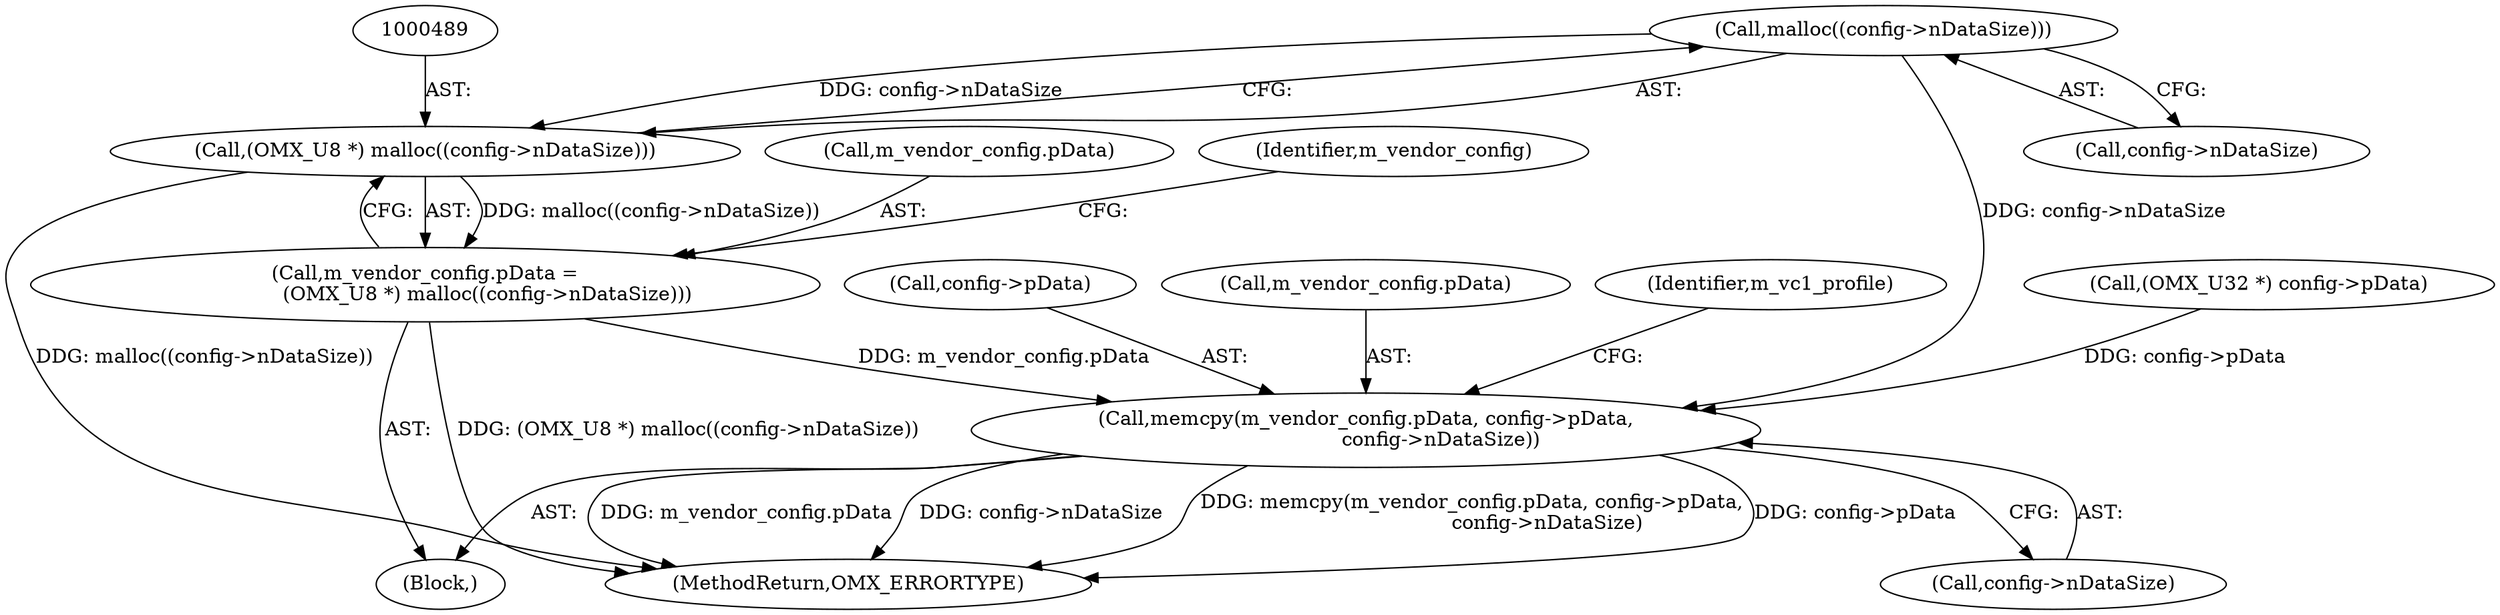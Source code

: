 digraph "0_Android_f22c2a0f0f9e030c240468d9d18b9297f001bcf0@API" {
"1000490" [label="(Call,malloc((config->nDataSize)))"];
"1000488" [label="(Call,(OMX_U8 *) malloc((config->nDataSize)))"];
"1000484" [label="(Call,m_vendor_config.pData =\n                    (OMX_U8 *) malloc((config->nDataSize)))"];
"1000494" [label="(Call,memcpy(m_vendor_config.pData, config->pData,\n                        config->nDataSize))"];
"1000484" [label="(Call,m_vendor_config.pData =\n                    (OMX_U8 *) malloc((config->nDataSize)))"];
"1000501" [label="(Call,config->nDataSize)"];
"1000490" [label="(Call,malloc((config->nDataSize)))"];
"1001056" [label="(MethodReturn,OMX_ERRORTYPE)"];
"1000461" [label="(Call,(OMX_U32 *) config->pData)"];
"1000491" [label="(Call,config->nDataSize)"];
"1000496" [label="(Identifier,m_vendor_config)"];
"1000494" [label="(Call,memcpy(m_vendor_config.pData, config->pData,\n                        config->nDataSize))"];
"1000488" [label="(Call,(OMX_U8 *) malloc((config->nDataSize)))"];
"1000498" [label="(Call,config->pData)"];
"1000495" [label="(Call,m_vendor_config.pData)"];
"1000505" [label="(Identifier,m_vc1_profile)"];
"1000467" [label="(Block,)"];
"1000485" [label="(Call,m_vendor_config.pData)"];
"1000490" -> "1000488"  [label="AST: "];
"1000490" -> "1000491"  [label="CFG: "];
"1000491" -> "1000490"  [label="AST: "];
"1000488" -> "1000490"  [label="CFG: "];
"1000490" -> "1000488"  [label="DDG: config->nDataSize"];
"1000490" -> "1000494"  [label="DDG: config->nDataSize"];
"1000488" -> "1000484"  [label="AST: "];
"1000489" -> "1000488"  [label="AST: "];
"1000484" -> "1000488"  [label="CFG: "];
"1000488" -> "1001056"  [label="DDG: malloc((config->nDataSize))"];
"1000488" -> "1000484"  [label="DDG: malloc((config->nDataSize))"];
"1000484" -> "1000467"  [label="AST: "];
"1000485" -> "1000484"  [label="AST: "];
"1000496" -> "1000484"  [label="CFG: "];
"1000484" -> "1001056"  [label="DDG: (OMX_U8 *) malloc((config->nDataSize))"];
"1000484" -> "1000494"  [label="DDG: m_vendor_config.pData"];
"1000494" -> "1000467"  [label="AST: "];
"1000494" -> "1000501"  [label="CFG: "];
"1000495" -> "1000494"  [label="AST: "];
"1000498" -> "1000494"  [label="AST: "];
"1000501" -> "1000494"  [label="AST: "];
"1000505" -> "1000494"  [label="CFG: "];
"1000494" -> "1001056"  [label="DDG: memcpy(m_vendor_config.pData, config->pData,\n                        config->nDataSize)"];
"1000494" -> "1001056"  [label="DDG: config->pData"];
"1000494" -> "1001056"  [label="DDG: m_vendor_config.pData"];
"1000494" -> "1001056"  [label="DDG: config->nDataSize"];
"1000461" -> "1000494"  [label="DDG: config->pData"];
}
